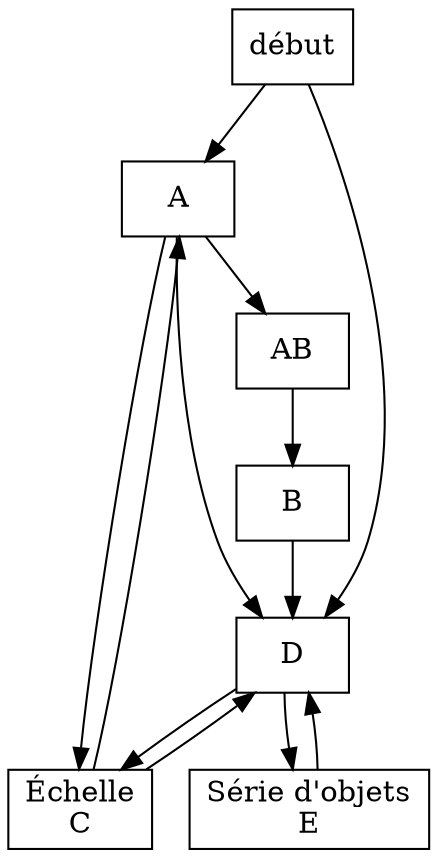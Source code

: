 digraph Q {
  node [shape=record];

  Z    [label = "début"];
  A   [label = "A"];
  AB   [label = "AB"];
  B   [label = "B"];
  C    [label = "Échelle\nC"];
  D   [label = "D"];
  E   [label = "Série d'objets\nE"];

  Z -> {A D};
  A -> AB -> B;
  A -> D;
  A -> C -> A;
  B -> D;
  D -> C -> D;
  D -> E -> D
}
